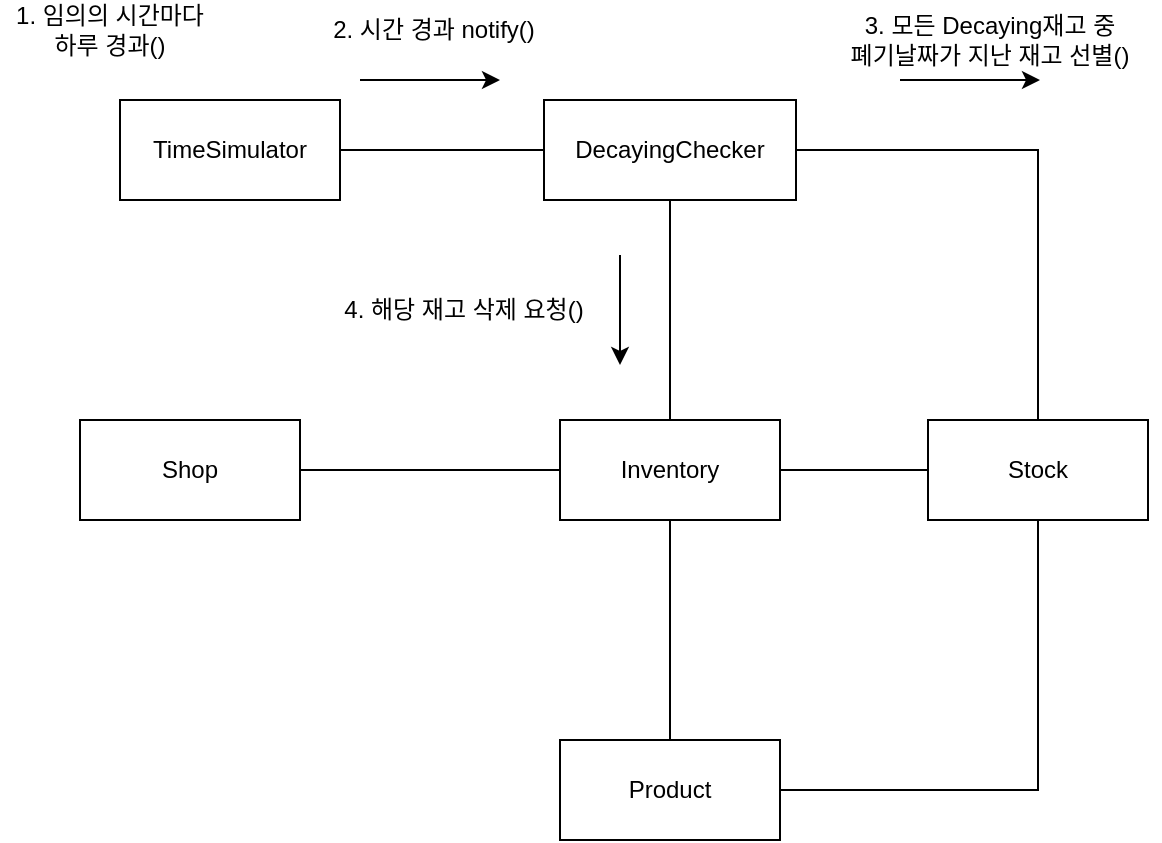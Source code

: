 <mxfile version="22.1.5" type="github">
  <diagram name="페이지-1" id="tweuR_0SYNlauvnUXQRA">
    <mxGraphModel dx="819" dy="433" grid="1" gridSize="10" guides="1" tooltips="1" connect="1" arrows="1" fold="1" page="1" pageScale="1" pageWidth="827" pageHeight="1169" math="0" shadow="0">
      <root>
        <mxCell id="0" />
        <mxCell id="1" parent="0" />
        <mxCell id="kTWtB9vC6gVS24yxjqdG-1" style="edgeStyle=orthogonalEdgeStyle;rounded=0;orthogonalLoop=1;jettySize=auto;html=1;exitX=1;exitY=0.5;exitDx=0;exitDy=0;entryX=0;entryY=0.5;entryDx=0;entryDy=0;endArrow=none;endFill=0;" edge="1" parent="1" source="kTWtB9vC6gVS24yxjqdG-2" target="kTWtB9vC6gVS24yxjqdG-5">
          <mxGeometry relative="1" as="geometry" />
        </mxCell>
        <mxCell id="kTWtB9vC6gVS24yxjqdG-2" value="Shop" style="html=1;whiteSpace=wrap;" vertex="1" parent="1">
          <mxGeometry x="110" y="330" width="110" height="50" as="geometry" />
        </mxCell>
        <mxCell id="kTWtB9vC6gVS24yxjqdG-3" style="edgeStyle=orthogonalEdgeStyle;rounded=0;orthogonalLoop=1;jettySize=auto;html=1;exitX=0.5;exitY=1;exitDx=0;exitDy=0;entryX=0.5;entryY=0;entryDx=0;entryDy=0;endArrow=none;endFill=0;" edge="1" parent="1" source="kTWtB9vC6gVS24yxjqdG-5" target="kTWtB9vC6gVS24yxjqdG-7">
          <mxGeometry relative="1" as="geometry" />
        </mxCell>
        <mxCell id="kTWtB9vC6gVS24yxjqdG-4" value="" style="edgeStyle=orthogonalEdgeStyle;rounded=0;orthogonalLoop=1;jettySize=auto;html=1;endArrow=none;endFill=0;" edge="1" parent="1" source="kTWtB9vC6gVS24yxjqdG-5" target="kTWtB9vC6gVS24yxjqdG-8">
          <mxGeometry relative="1" as="geometry" />
        </mxCell>
        <mxCell id="kTWtB9vC6gVS24yxjqdG-5" value="Inventory" style="html=1;whiteSpace=wrap;" vertex="1" parent="1">
          <mxGeometry x="350" y="330" width="110" height="50" as="geometry" />
        </mxCell>
        <mxCell id="kTWtB9vC6gVS24yxjqdG-6" style="edgeStyle=orthogonalEdgeStyle;rounded=0;orthogonalLoop=1;jettySize=auto;html=1;exitX=1;exitY=0.5;exitDx=0;exitDy=0;entryX=0.5;entryY=1;entryDx=0;entryDy=0;endArrow=none;endFill=0;" edge="1" parent="1" source="kTWtB9vC6gVS24yxjqdG-7" target="kTWtB9vC6gVS24yxjqdG-8">
          <mxGeometry relative="1" as="geometry" />
        </mxCell>
        <mxCell id="kTWtB9vC6gVS24yxjqdG-7" value="Product" style="html=1;whiteSpace=wrap;" vertex="1" parent="1">
          <mxGeometry x="350" y="490" width="110" height="50" as="geometry" />
        </mxCell>
        <mxCell id="kTWtB9vC6gVS24yxjqdG-8" value="Stock" style="html=1;whiteSpace=wrap;" vertex="1" parent="1">
          <mxGeometry x="534" y="330" width="110" height="50" as="geometry" />
        </mxCell>
        <mxCell id="kTWtB9vC6gVS24yxjqdG-11" value="1. 임의의 시간마다&lt;br&gt;하루 경과()" style="text;html=1;strokeColor=none;fillColor=none;align=center;verticalAlign=middle;whiteSpace=wrap;rounded=0;" vertex="1" parent="1">
          <mxGeometry x="70" y="120" width="110" height="30" as="geometry" />
        </mxCell>
        <mxCell id="kTWtB9vC6gVS24yxjqdG-12" style="edgeStyle=orthogonalEdgeStyle;rounded=0;orthogonalLoop=1;jettySize=auto;html=1;exitX=0.5;exitY=1;exitDx=0;exitDy=0;" edge="1" parent="1" source="kTWtB9vC6gVS24yxjqdG-11" target="kTWtB9vC6gVS24yxjqdG-11">
          <mxGeometry relative="1" as="geometry" />
        </mxCell>
        <mxCell id="kTWtB9vC6gVS24yxjqdG-13" value="" style="endArrow=classic;html=1;rounded=0;" edge="1" parent="1">
          <mxGeometry width="50" height="50" relative="1" as="geometry">
            <mxPoint x="380" y="247.5" as="sourcePoint" />
            <mxPoint x="380" y="302.5" as="targetPoint" />
          </mxGeometry>
        </mxCell>
        <mxCell id="kTWtB9vC6gVS24yxjqdG-21" style="edgeStyle=orthogonalEdgeStyle;rounded=0;orthogonalLoop=1;jettySize=auto;html=1;exitX=1;exitY=0.5;exitDx=0;exitDy=0;entryX=0;entryY=0.5;entryDx=0;entryDy=0;endArrow=none;endFill=0;" edge="1" parent="1" source="kTWtB9vC6gVS24yxjqdG-17" target="kTWtB9vC6gVS24yxjqdG-18">
          <mxGeometry relative="1" as="geometry" />
        </mxCell>
        <mxCell id="kTWtB9vC6gVS24yxjqdG-17" value="TimeSimulator" style="html=1;whiteSpace=wrap;" vertex="1" parent="1">
          <mxGeometry x="130" y="170" width="110" height="50" as="geometry" />
        </mxCell>
        <mxCell id="kTWtB9vC6gVS24yxjqdG-24" style="edgeStyle=orthogonalEdgeStyle;rounded=0;orthogonalLoop=1;jettySize=auto;html=1;exitX=0.5;exitY=1;exitDx=0;exitDy=0;entryX=0.5;entryY=0;entryDx=0;entryDy=0;endArrow=none;endFill=0;" edge="1" parent="1" source="kTWtB9vC6gVS24yxjqdG-18" target="kTWtB9vC6gVS24yxjqdG-5">
          <mxGeometry relative="1" as="geometry" />
        </mxCell>
        <mxCell id="kTWtB9vC6gVS24yxjqdG-29" style="edgeStyle=orthogonalEdgeStyle;rounded=0;orthogonalLoop=1;jettySize=auto;html=1;exitX=1;exitY=0.5;exitDx=0;exitDy=0;entryX=0.5;entryY=0;entryDx=0;entryDy=0;endArrow=none;endFill=0;" edge="1" parent="1" source="kTWtB9vC6gVS24yxjqdG-18" target="kTWtB9vC6gVS24yxjqdG-8">
          <mxGeometry relative="1" as="geometry" />
        </mxCell>
        <mxCell id="kTWtB9vC6gVS24yxjqdG-18" value="DecayingChecker" style="html=1;whiteSpace=wrap;" vertex="1" parent="1">
          <mxGeometry x="342" y="170" width="126" height="50" as="geometry" />
        </mxCell>
        <mxCell id="kTWtB9vC6gVS24yxjqdG-20" value="" style="endArrow=classic;html=1;rounded=0;" edge="1" parent="1">
          <mxGeometry width="50" height="50" relative="1" as="geometry">
            <mxPoint x="250" y="160.0" as="sourcePoint" />
            <mxPoint x="320" y="160.0" as="targetPoint" />
          </mxGeometry>
        </mxCell>
        <mxCell id="kTWtB9vC6gVS24yxjqdG-26" value="2. 시간 경과 notify()" style="text;html=1;strokeColor=none;fillColor=none;align=center;verticalAlign=middle;whiteSpace=wrap;rounded=0;" vertex="1" parent="1">
          <mxGeometry x="232" y="120" width="110" height="30" as="geometry" />
        </mxCell>
        <mxCell id="kTWtB9vC6gVS24yxjqdG-27" value="3. 모든 Decaying재고 중&lt;br&gt;폐기날짜가 지난 재고 선별()" style="text;html=1;strokeColor=none;fillColor=none;align=center;verticalAlign=middle;whiteSpace=wrap;rounded=0;" vertex="1" parent="1">
          <mxGeometry x="480" y="120" width="170" height="40" as="geometry" />
        </mxCell>
        <mxCell id="kTWtB9vC6gVS24yxjqdG-30" value="" style="endArrow=classic;html=1;rounded=0;" edge="1" parent="1">
          <mxGeometry width="50" height="50" relative="1" as="geometry">
            <mxPoint x="520" y="160.0" as="sourcePoint" />
            <mxPoint x="590" y="160.0" as="targetPoint" />
          </mxGeometry>
        </mxCell>
        <mxCell id="kTWtB9vC6gVS24yxjqdG-31" value="4. 해당 재고 삭제 요청()" style="text;html=1;strokeColor=none;fillColor=none;align=center;verticalAlign=middle;whiteSpace=wrap;rounded=0;" vertex="1" parent="1">
          <mxGeometry x="232" y="260" width="140" height="30" as="geometry" />
        </mxCell>
      </root>
    </mxGraphModel>
  </diagram>
</mxfile>
